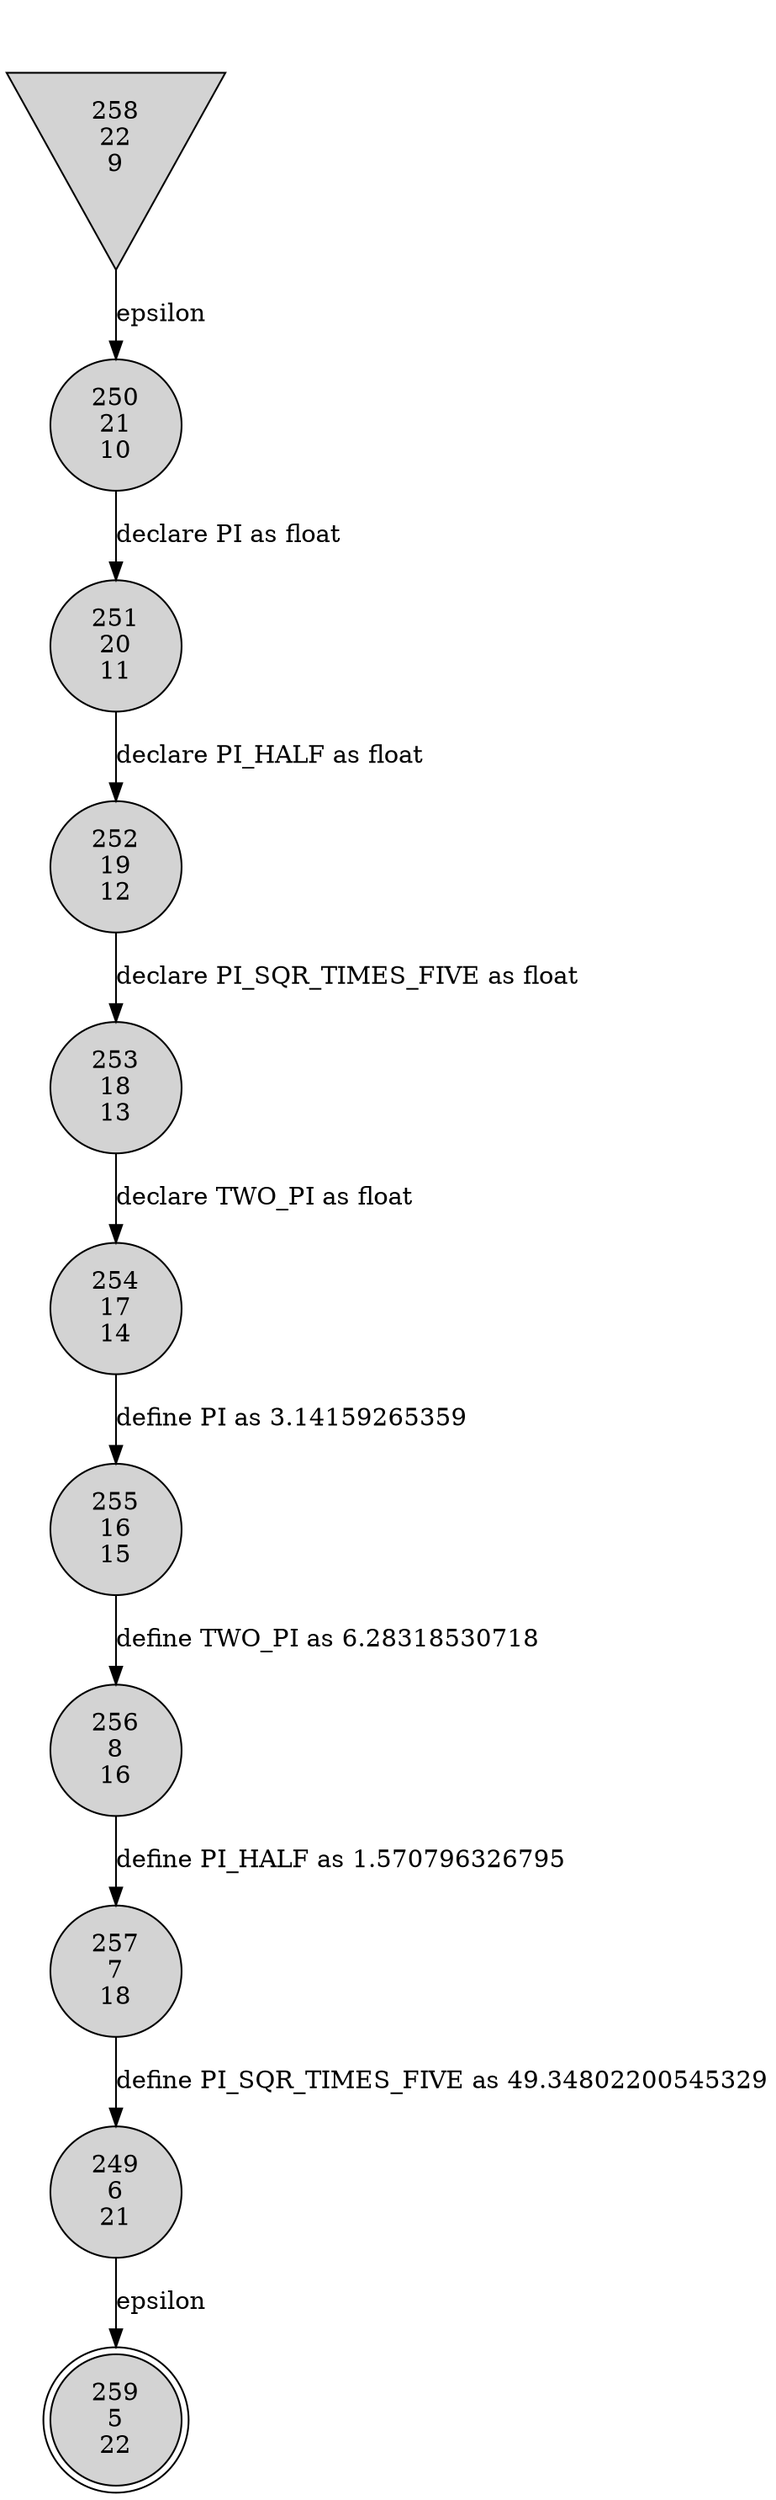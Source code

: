 digraph relation {
    node [shape=circle, style=filled];
    256 [label="256
8
16" shape=circle penwidth=1]
    257 [label="257
7
18" shape=circle penwidth=1]
    258 [label="258
22
9" shape=invtriangle penwidth=1]
    259 [label="259
5
22" shape=doublecircle penwidth=1]
    249 [label="249
6
21" shape=circle penwidth=1]
    250 [label="250
21
10" shape=circle penwidth=1]
    251 [label="251
20
11" shape=circle penwidth=1]
    252 [label="252
19
12" shape=circle penwidth=1]
    253 [label="253
18
13" shape=circle penwidth=1]
    254 [label="254
17
14" shape=circle penwidth=1]
    255 [label="255
16
15" shape=circle penwidth=1]
    258 -> 250 [label="epsilon"];
    250 -> 251 [label="declare PI as float"];
    251 -> 252 [label="declare PI_HALF as float"];
    252 -> 253 [label="declare PI_SQR_TIMES_FIVE as float"];
    253 -> 254 [label="declare TWO_PI as float"];
    254 -> 255 [label="define PI as 3.14159265359"];
    255 -> 256 [label="define TWO_PI as 6.28318530718"];
    256 -> 257 [label="define PI_HALF as 1.570796326795"];
    257 -> 249 [label="define PI_SQR_TIMES_FIVE as 49.34802200545329"];
    249 -> 259 [label="epsilon"];
}

